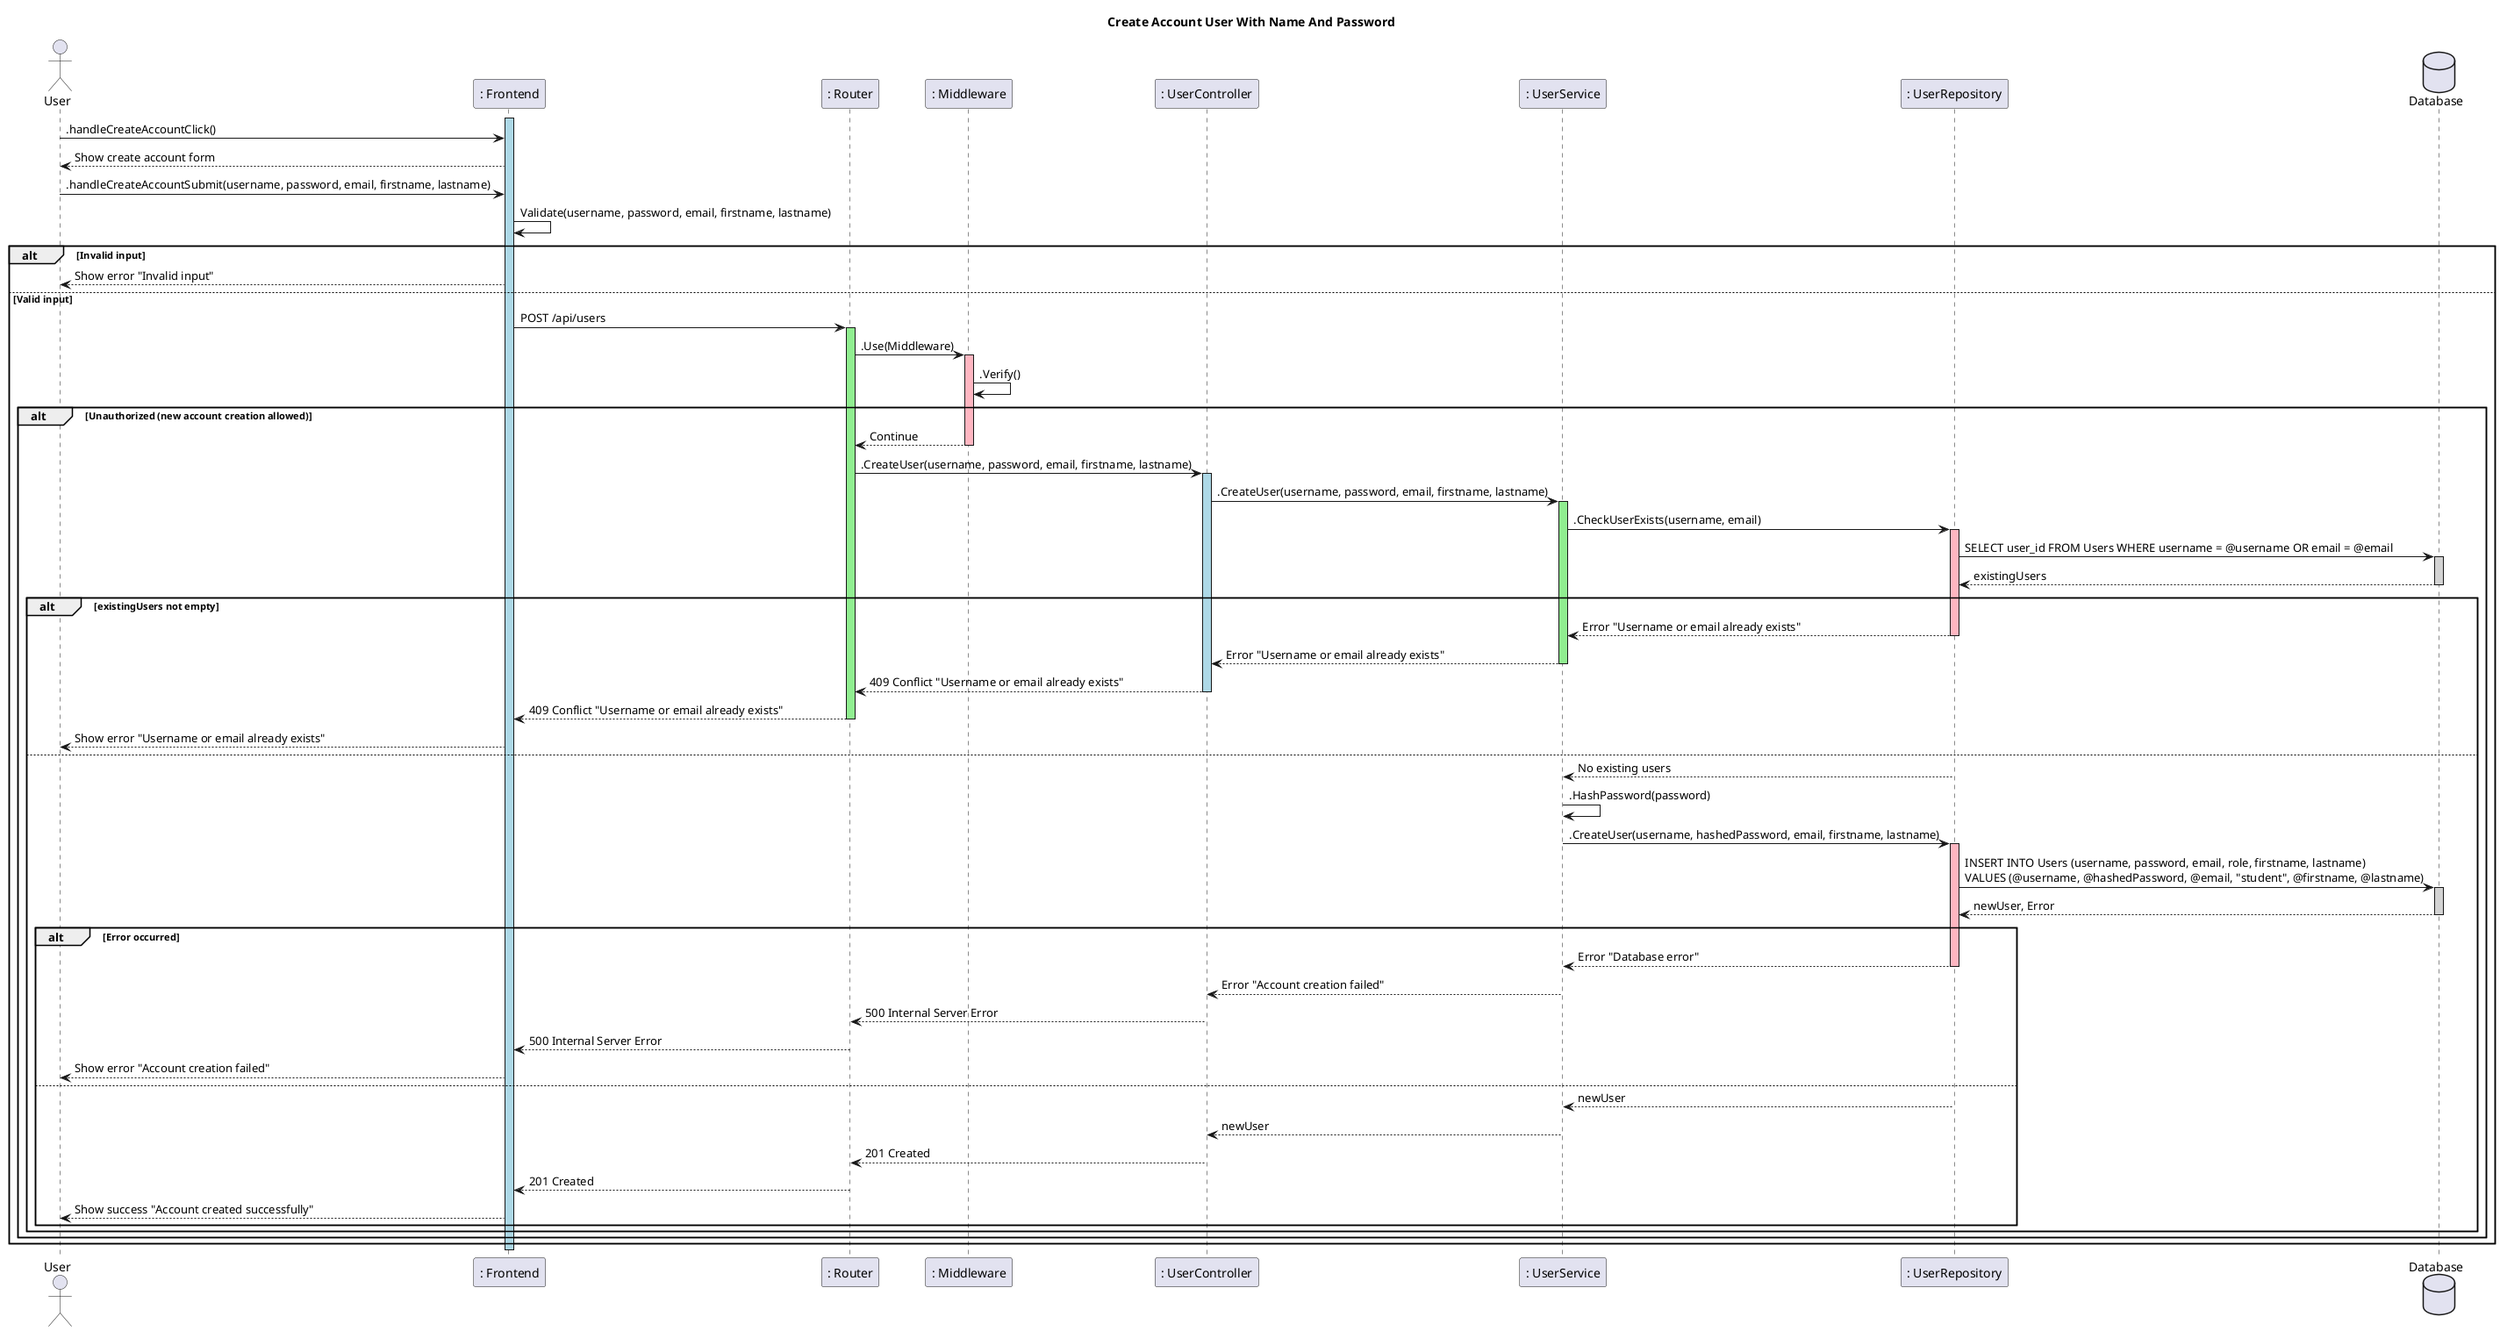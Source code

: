 @startuml SequenceDiagram
title Create Account User With Name And Password

actor User
participant ": Frontend" as Frontend
participant ": Router" as Router
participant ": Middleware" as Middleware

participant ": UserController" as Controller
participant ": UserService" as Service
participant ": UserRepository" as Repository

database Database

activate Frontend #LightBlue

User -> Frontend: .handleCreateAccountClick()
Frontend --> User: Show create account form

User -> Frontend: .handleCreateAccountSubmit(username, password, email, firstname, lastname)
Frontend -> Frontend: Validate(username, password, email, firstname, lastname)
alt Invalid input
  Frontend --> User: Show error "Invalid input"
else Valid input
  Frontend -> Router: POST /api/users
  activate Router #LightGreen

  Router -> Middleware: .Use(Middleware)
  activate Middleware #LightPink
  Middleware -> Middleware : .Verify()

  alt Unauthorized (new account creation allowed)
    Middleware --> Router: Continue
    deactivate Middleware
    Router -> Controller: .CreateUser(username, password, email, firstname, lastname)
    activate Controller #LightBlue

    Controller -> Service: .CreateUser(username, password, email, firstname, lastname)
    activate Service #LightGreen

    Service -> Repository: .CheckUserExists(username, email)
    activate Repository #LightPink
    Repository -> Database: SELECT user_id FROM Users WHERE username = @username OR email = @email
    activate Database #LightGray
    Database --> Repository: existingUsers
    deactivate Database

    alt existingUsers not empty
      Repository --> Service: Error "Username or email already exists"
      deactivate Repository
      Service --> Controller: Error "Username or email already exists"
      deactivate Service
      Controller --> Router: 409 Conflict "Username or email already exists"
      deactivate Controller
      Router --> Frontend: 409 Conflict "Username or email already exists"
      deactivate Router
      Frontend --> User: Show error "Username or email already exists"
    else
      Repository --> Service: No existing users
      deactivate Repository

      Service -> Service: .HashPassword(password)
      Service -> Repository: .CreateUser(username, hashedPassword, email, firstname, lastname)
      activate Repository #LightPink
      Repository -> Database: INSERT INTO Users (username, password, email, role, firstname, lastname) \nVALUES (@username, @hashedPassword, @email, "student", @firstname, @lastname)
      activate Database #LightGray
      Database --> Repository: newUser, Error
      deactivate Database

      alt Error occurred
        Repository --> Service: Error "Database error"
        deactivate Repository
        Service --> Controller: Error "Account creation failed"
        deactivate Service
        Controller --> Router: 500 Internal Server Error
        deactivate Controller
        Router --> Frontend: 500 Internal Server Error
        deactivate Router
        Frontend --> User: Show error "Account creation failed"
      else
        Repository --> Service: newUser
        deactivate Repository
        Service --> Controller: newUser
        deactivate Service
        Controller --> Router: 201 Created
        deactivate Controller
        Router --> Frontend: 201 Created
        deactivate Router
        Frontend --> User: Show success "Account created successfully"
      end
    end
  end
end

deactivate Frontend
@enduml